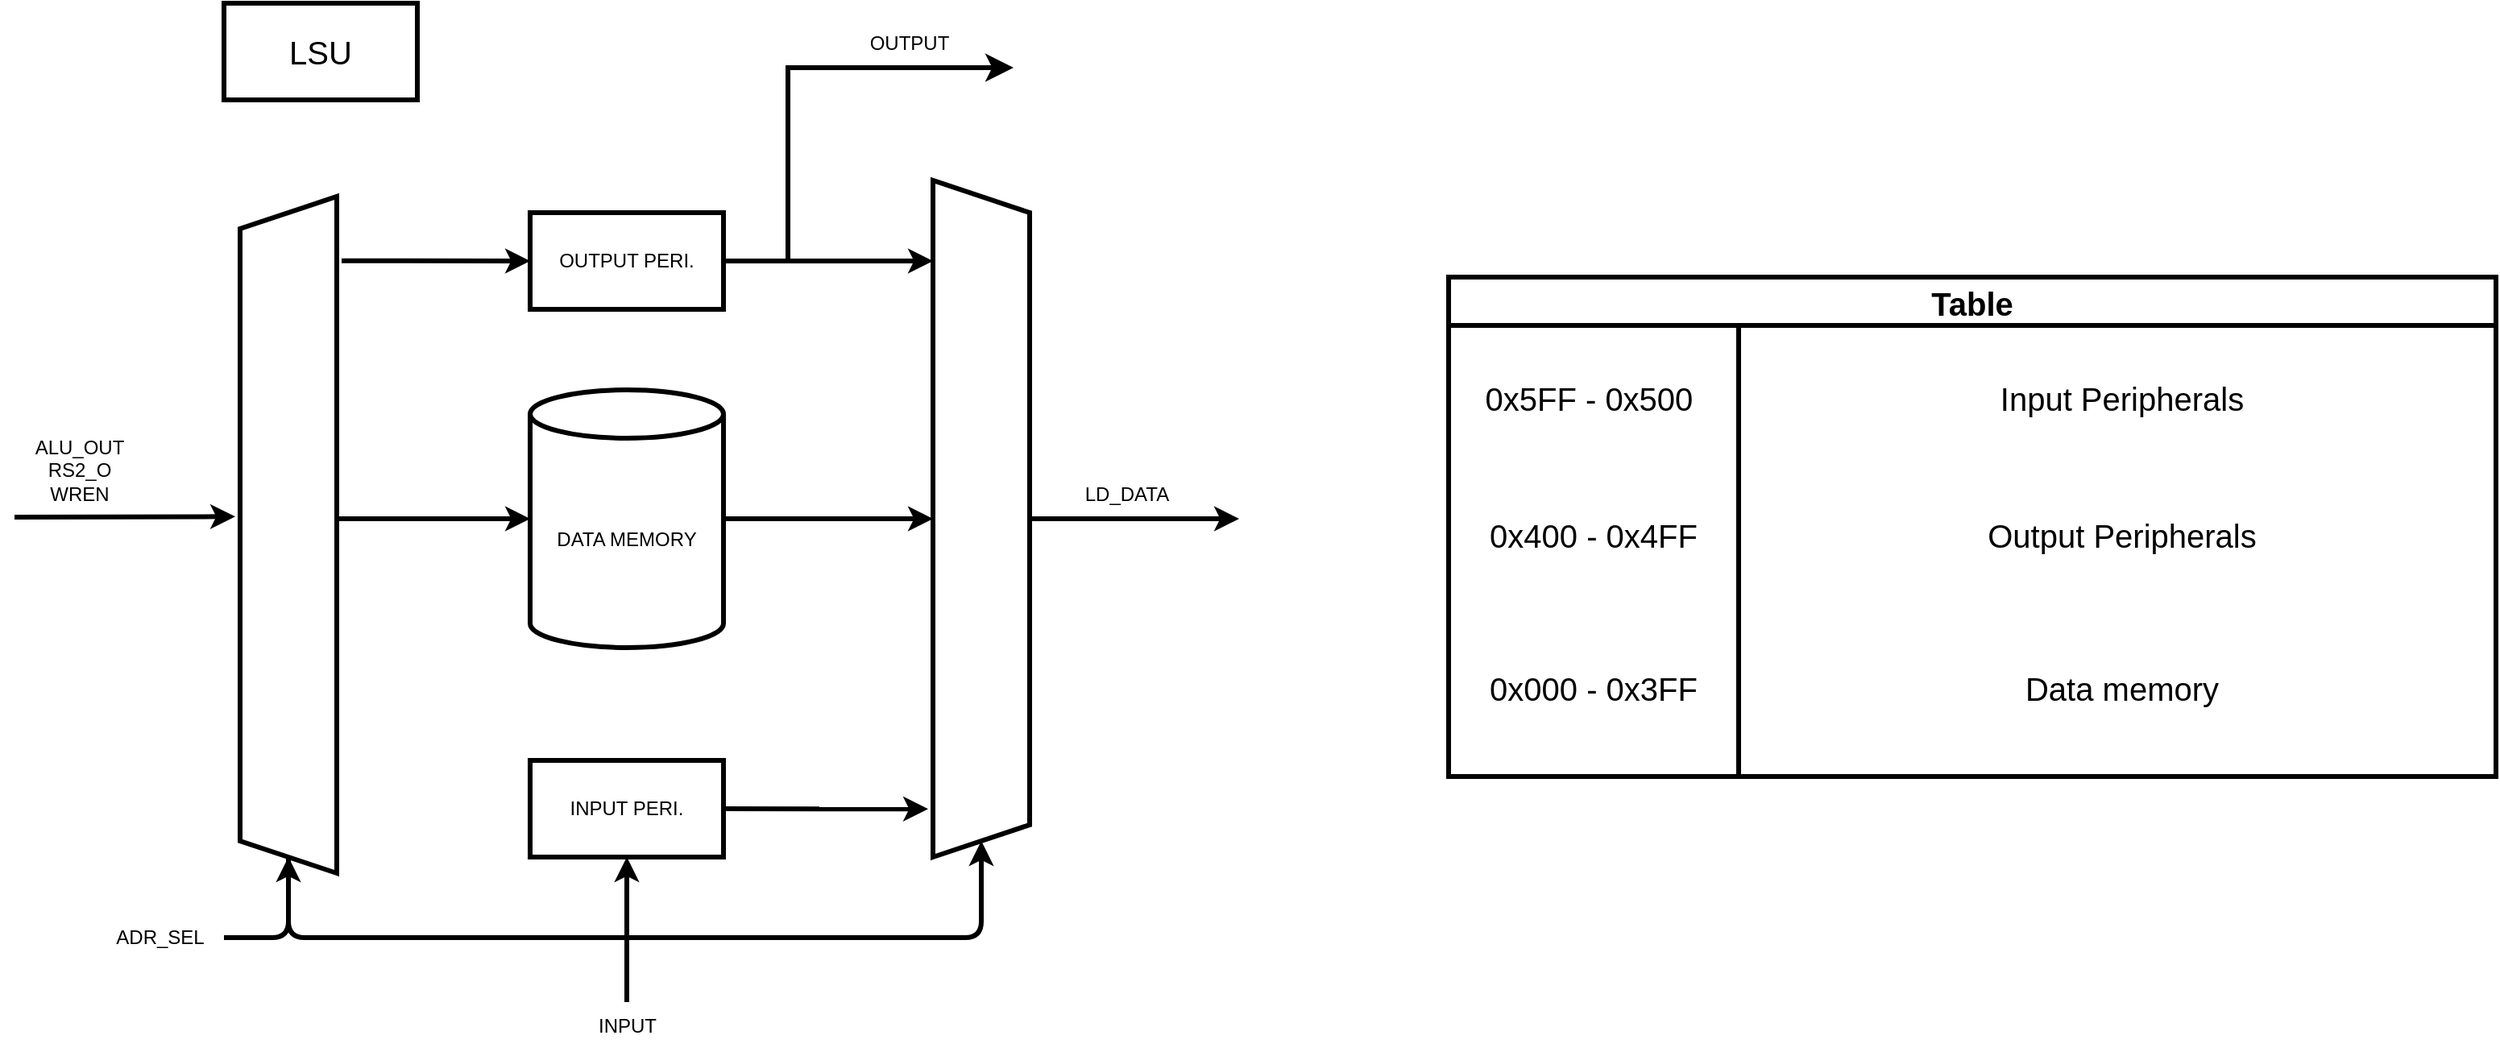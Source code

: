 <mxfile>
    <diagram id="auJV7OIO68yb4Xy8ChBx" name="Page-1">
        <mxGraphModel dx="2331" dy="1446" grid="1" gridSize="10" guides="1" tooltips="1" connect="1" arrows="1" fold="1" page="1" pageScale="1" pageWidth="2000" pageHeight="800" math="0" shadow="0">
            <root>
                <mxCell id="0"/>
                <mxCell id="1" parent="0"/>
                <mxCell id="26" style="edgeStyle=none;html=1;entryX=0;entryY=0.5;entryDx=0;entryDy=0;entryPerimeter=0;strokeWidth=3;" edge="1" parent="1" target="5">
                    <mxGeometry relative="1" as="geometry">
                        <mxPoint x="350" y="370" as="sourcePoint"/>
                    </mxGeometry>
                </mxCell>
                <mxCell id="28" style="edgeStyle=orthogonalEdgeStyle;html=1;exitX=0;exitY=0.5;exitDx=0;exitDy=0;entryX=0;entryY=0.5;entryDx=0;entryDy=0;strokeWidth=3;" edge="1" parent="1" source="2" target="6">
                    <mxGeometry relative="1" as="geometry">
                        <mxPoint x="330" y="670" as="targetPoint"/>
                        <Array as="points">
                            <mxPoint x="320" y="630"/>
                            <mxPoint x="750" y="630"/>
                        </Array>
                    </mxGeometry>
                </mxCell>
                <mxCell id="36" style="edgeStyle=none;html=1;strokeWidth=3;entryX=0.527;entryY=-0.05;entryDx=0;entryDy=0;entryPerimeter=0;" edge="1" parent="1" target="2">
                    <mxGeometry relative="1" as="geometry">
                        <mxPoint x="150" y="369" as="sourcePoint"/>
                    </mxGeometry>
                </mxCell>
                <mxCell id="2" value="" style="shape=trapezoid;perimeter=trapezoidPerimeter;whiteSpace=wrap;html=1;fixedSize=1;rotation=270;strokeWidth=3;" vertex="1" parent="1">
                    <mxGeometry x="110" y="350" width="420" height="60" as="geometry"/>
                </mxCell>
                <mxCell id="21" style="edgeStyle=none;html=1;exitX=1;exitY=0.5;exitDx=0;exitDy=0;exitPerimeter=0;strokeWidth=3;entryX=0.5;entryY=0;entryDx=0;entryDy=0;" edge="1" parent="1" source="5" target="6">
                    <mxGeometry relative="1" as="geometry">
                        <mxPoint x="722" y="380" as="targetPoint"/>
                    </mxGeometry>
                </mxCell>
                <mxCell id="5" value="DATA MEMORY" style="shape=cylinder3;whiteSpace=wrap;html=1;boundedLbl=1;backgroundOutline=1;size=15;strokeWidth=3;" vertex="1" parent="1">
                    <mxGeometry x="470" y="290" width="120" height="160" as="geometry"/>
                </mxCell>
                <mxCell id="35" style="html=1;exitX=0.5;exitY=1;exitDx=0;exitDy=0;strokeWidth=3;" edge="1" parent="1" source="6">
                    <mxGeometry relative="1" as="geometry">
                        <mxPoint x="910" y="370" as="targetPoint"/>
                    </mxGeometry>
                </mxCell>
                <mxCell id="6" value="" style="shape=trapezoid;perimeter=trapezoidPerimeter;whiteSpace=wrap;html=1;fixedSize=1;rotation=270;flipV=1;strokeWidth=3;" vertex="1" parent="1">
                    <mxGeometry x="540" y="340" width="420" height="60" as="geometry"/>
                </mxCell>
                <mxCell id="20" style="edgeStyle=none;html=1;exitX=1;exitY=0.5;exitDx=0;exitDy=0;strokeWidth=3;" edge="1" parent="1" source="14">
                    <mxGeometry relative="1" as="geometry">
                        <mxPoint x="720" y="210" as="targetPoint"/>
                    </mxGeometry>
                </mxCell>
                <mxCell id="27" style="edgeStyle=none;html=1;exitX=0.905;exitY=1.05;exitDx=0;exitDy=0;entryX=0;entryY=0.5;entryDx=0;entryDy=0;exitPerimeter=0;strokeWidth=3;" edge="1" parent="1" source="2" target="14">
                    <mxGeometry relative="1" as="geometry"/>
                </mxCell>
                <mxCell id="14" value="OUTPUT PERI." style="whiteSpace=wrap;html=1;strokeWidth=3;" vertex="1" parent="1">
                    <mxGeometry x="470" y="180" width="120" height="60" as="geometry"/>
                </mxCell>
                <mxCell id="18" style="edgeStyle=none;html=1;entryX=0.5;entryY=1;entryDx=0;entryDy=0;strokeWidth=3;" edge="1" parent="1" source="30" target="15">
                    <mxGeometry relative="1" as="geometry">
                        <mxPoint x="530.333" y="710" as="sourcePoint"/>
                    </mxGeometry>
                </mxCell>
                <mxCell id="22" style="edgeStyle=none;html=1;exitX=1;exitY=0.5;exitDx=0;exitDy=0;entryX=0.071;entryY=1.05;entryDx=0;entryDy=0;entryPerimeter=0;strokeWidth=3;" edge="1" parent="1" source="15" target="6">
                    <mxGeometry relative="1" as="geometry"/>
                </mxCell>
                <mxCell id="15" value="INPUT PERI." style="whiteSpace=wrap;html=1;strokeWidth=3;" vertex="1" parent="1">
                    <mxGeometry x="470" y="520" width="120" height="60" as="geometry"/>
                </mxCell>
                <mxCell id="25" value="" style="edgeStyle=segmentEdgeStyle;endArrow=classic;html=1;curved=0;rounded=0;endSize=8;startSize=8;sourcePerimeterSpacing=0;targetPerimeterSpacing=0;strokeWidth=3;" edge="1" parent="1">
                    <mxGeometry width="100" relative="1" as="geometry">
                        <mxPoint x="630" y="210" as="sourcePoint"/>
                        <mxPoint x="770" y="90" as="targetPoint"/>
                        <Array as="points">
                            <mxPoint x="630" y="90"/>
                        </Array>
                    </mxGeometry>
                </mxCell>
                <mxCell id="30" value="INPUT" style="text;html=1;align=center;verticalAlign=middle;resizable=0;points=[];autosize=1;strokeColor=none;fillColor=none;strokeWidth=3;" vertex="1" parent="1">
                    <mxGeometry x="500" y="670" width="60" height="30" as="geometry"/>
                </mxCell>
                <mxCell id="34" style="edgeStyle=orthogonalEdgeStyle;html=1;entryX=0;entryY=0.5;entryDx=0;entryDy=0;strokeWidth=3;" edge="1" parent="1" source="33" target="2">
                    <mxGeometry relative="1" as="geometry"/>
                </mxCell>
                <mxCell id="33" value="ADR_SEL" style="text;html=1;align=center;verticalAlign=middle;resizable=0;points=[];autosize=1;strokeColor=none;fillColor=none;strokeWidth=3;" vertex="1" parent="1">
                    <mxGeometry x="200" y="615" width="80" height="30" as="geometry"/>
                </mxCell>
                <mxCell id="37" value="LD_DATA" style="text;html=1;align=center;verticalAlign=middle;resizable=0;points=[];autosize=1;strokeColor=none;fillColor=none;" vertex="1" parent="1">
                    <mxGeometry x="800" y="340" width="80" height="30" as="geometry"/>
                </mxCell>
                <mxCell id="38" value="ALU_OUT&lt;br&gt;RS2_O&lt;br&gt;WREN" style="text;html=1;align=center;verticalAlign=middle;resizable=0;points=[];autosize=1;strokeColor=none;fillColor=none;" vertex="1" parent="1">
                    <mxGeometry x="150" y="310" width="80" height="60" as="geometry"/>
                </mxCell>
                <mxCell id="39" value="OUTPUT" style="text;html=1;align=center;verticalAlign=middle;resizable=0;points=[];autosize=1;strokeColor=none;fillColor=none;" vertex="1" parent="1">
                    <mxGeometry x="670" y="60" width="70" height="30" as="geometry"/>
                </mxCell>
                <mxCell id="41" value="&lt;font style=&quot;font-size: 20px;&quot;&gt;LSU&lt;/font&gt;" style="whiteSpace=wrap;html=1;strokeWidth=3;" vertex="1" parent="1">
                    <mxGeometry x="280" y="50" width="120" height="60" as="geometry"/>
                </mxCell>
                <mxCell id="43" value="Table" style="shape=table;startSize=30;container=1;collapsible=0;childLayout=tableLayout;fixedRows=1;rowLines=0;fontStyle=1;strokeWidth=3;fontSize=20;" vertex="1" parent="1">
                    <mxGeometry x="1040" y="220" width="650" height="310" as="geometry"/>
                </mxCell>
                <mxCell id="44" value="" style="shape=tableRow;horizontal=0;startSize=0;swimlaneHead=0;swimlaneBody=0;top=0;left=0;bottom=0;right=0;collapsible=0;dropTarget=0;fillColor=none;points=[[0,0.5],[1,0.5]];portConstraint=eastwest;strokeWidth=3;fontSize=20;" vertex="1" parent="43">
                    <mxGeometry y="30" width="650" height="90" as="geometry"/>
                </mxCell>
                <mxCell id="45" value="0x5FF - 0x500&amp;nbsp;" style="shape=partialRectangle;html=1;whiteSpace=wrap;connectable=0;fillColor=none;top=0;left=0;bottom=0;right=0;overflow=hidden;pointerEvents=1;strokeWidth=3;fontSize=20;" vertex="1" parent="44">
                    <mxGeometry width="180" height="90" as="geometry">
                        <mxRectangle width="180" height="90" as="alternateBounds"/>
                    </mxGeometry>
                </mxCell>
                <mxCell id="46" value="Input Peripherals" style="shape=partialRectangle;html=1;whiteSpace=wrap;connectable=0;fillColor=none;top=0;left=0;bottom=0;right=0;align=center;spacingLeft=6;overflow=hidden;strokeWidth=3;fontSize=20;" vertex="1" parent="44">
                    <mxGeometry x="180" width="470" height="90" as="geometry">
                        <mxRectangle width="470" height="90" as="alternateBounds"/>
                    </mxGeometry>
                </mxCell>
                <mxCell id="47" value="" style="shape=tableRow;horizontal=0;startSize=0;swimlaneHead=0;swimlaneBody=0;top=0;left=0;bottom=0;right=0;collapsible=0;dropTarget=0;fillColor=none;points=[[0,0.5],[1,0.5]];portConstraint=eastwest;strokeWidth=3;fontSize=20;" vertex="1" parent="43">
                    <mxGeometry y="120" width="650" height="80" as="geometry"/>
                </mxCell>
                <mxCell id="48" value="0x400 - 0x4FF" style="shape=partialRectangle;html=1;whiteSpace=wrap;connectable=0;fillColor=none;top=0;left=0;bottom=0;right=0;overflow=hidden;strokeWidth=3;fontSize=20;" vertex="1" parent="47">
                    <mxGeometry width="180" height="80" as="geometry">
                        <mxRectangle width="180" height="80" as="alternateBounds"/>
                    </mxGeometry>
                </mxCell>
                <mxCell id="49" value="Output Peripherals" style="shape=partialRectangle;html=1;whiteSpace=wrap;connectable=0;fillColor=none;top=0;left=0;bottom=0;right=0;align=center;spacingLeft=6;overflow=hidden;strokeWidth=3;fontSize=20;" vertex="1" parent="47">
                    <mxGeometry x="180" width="470" height="80" as="geometry">
                        <mxRectangle width="470" height="80" as="alternateBounds"/>
                    </mxGeometry>
                </mxCell>
                <mxCell id="50" value="" style="shape=tableRow;horizontal=0;startSize=0;swimlaneHead=0;swimlaneBody=0;top=0;left=0;bottom=0;right=0;collapsible=0;dropTarget=0;fillColor=none;points=[[0,0.5],[1,0.5]];portConstraint=eastwest;strokeWidth=3;fontSize=20;" vertex="1" parent="43">
                    <mxGeometry y="200" width="650" height="110" as="geometry"/>
                </mxCell>
                <mxCell id="51" value="0x000 - 0x3FF" style="shape=partialRectangle;html=1;whiteSpace=wrap;connectable=0;fillColor=none;top=0;left=0;bottom=0;right=0;overflow=hidden;strokeWidth=3;fontSize=20;" vertex="1" parent="50">
                    <mxGeometry width="180" height="110" as="geometry">
                        <mxRectangle width="180" height="110" as="alternateBounds"/>
                    </mxGeometry>
                </mxCell>
                <mxCell id="52" value="Data memory" style="shape=partialRectangle;html=1;whiteSpace=wrap;connectable=0;fillColor=none;top=0;left=0;bottom=0;right=0;align=center;spacingLeft=6;overflow=hidden;strokeWidth=3;fontSize=20;" vertex="1" parent="50">
                    <mxGeometry x="180" width="470" height="110" as="geometry">
                        <mxRectangle width="470" height="110" as="alternateBounds"/>
                    </mxGeometry>
                </mxCell>
            </root>
        </mxGraphModel>
    </diagram>
</mxfile>